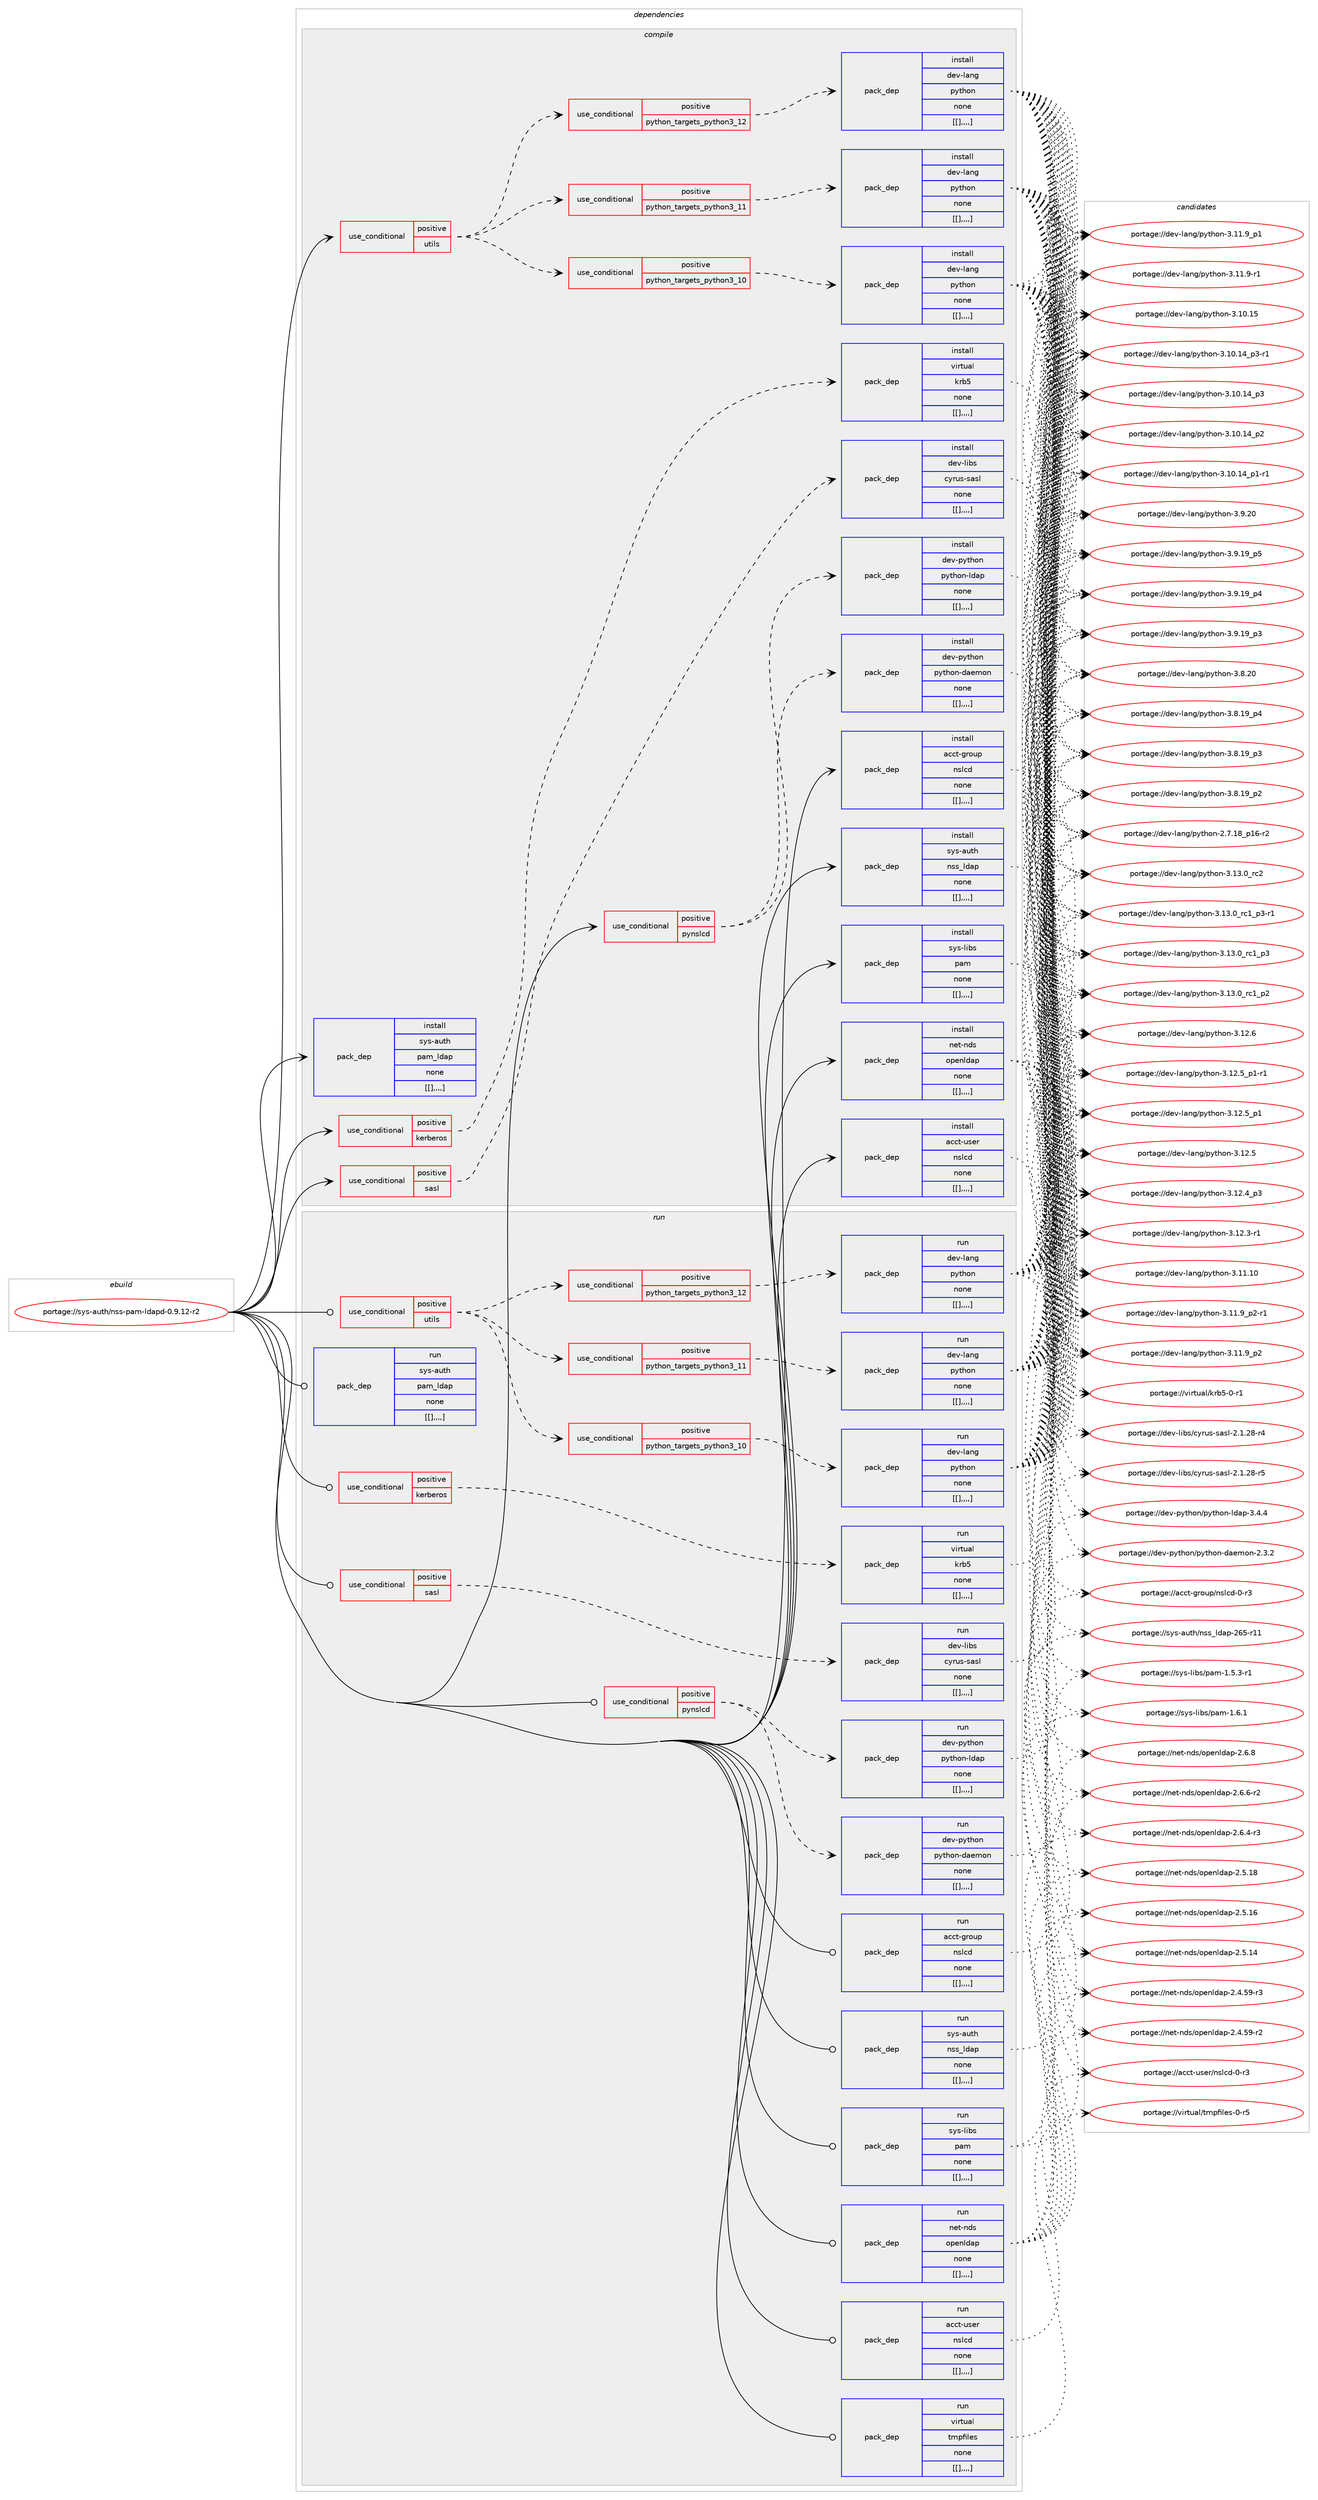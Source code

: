 digraph prolog {

# *************
# Graph options
# *************

newrank=true;
concentrate=true;
compound=true;
graph [rankdir=LR,fontname=Helvetica,fontsize=10,ranksep=1.5];#, ranksep=2.5, nodesep=0.2];
edge  [arrowhead=vee];
node  [fontname=Helvetica,fontsize=10];

# **********
# The ebuild
# **********

subgraph cluster_leftcol {
color=gray;
label=<<i>ebuild</i>>;
id [label="portage://sys-auth/nss-pam-ldapd-0.9.12-r2", color=red, width=4, href="../sys-auth/nss-pam-ldapd-0.9.12-r2.svg"];
}

# ****************
# The dependencies
# ****************

subgraph cluster_midcol {
color=gray;
label=<<i>dependencies</i>>;
subgraph cluster_compile {
fillcolor="#eeeeee";
style=filled;
label=<<i>compile</i>>;
subgraph cond117385 {
dependency443554 [label=<<TABLE BORDER="0" CELLBORDER="1" CELLSPACING="0" CELLPADDING="4"><TR><TD ROWSPAN="3" CELLPADDING="10">use_conditional</TD></TR><TR><TD>positive</TD></TR><TR><TD>kerberos</TD></TR></TABLE>>, shape=none, color=red];
subgraph pack323099 {
dependency443555 [label=<<TABLE BORDER="0" CELLBORDER="1" CELLSPACING="0" CELLPADDING="4" WIDTH="220"><TR><TD ROWSPAN="6" CELLPADDING="30">pack_dep</TD></TR><TR><TD WIDTH="110">install</TD></TR><TR><TD>virtual</TD></TR><TR><TD>krb5</TD></TR><TR><TD>none</TD></TR><TR><TD>[[],,,,]</TD></TR></TABLE>>, shape=none, color=blue];
}
dependency443554:e -> dependency443555:w [weight=20,style="dashed",arrowhead="vee"];
}
id:e -> dependency443554:w [weight=20,style="solid",arrowhead="vee"];
subgraph cond117386 {
dependency443556 [label=<<TABLE BORDER="0" CELLBORDER="1" CELLSPACING="0" CELLPADDING="4"><TR><TD ROWSPAN="3" CELLPADDING="10">use_conditional</TD></TR><TR><TD>positive</TD></TR><TR><TD>pynslcd</TD></TR></TABLE>>, shape=none, color=red];
subgraph pack323100 {
dependency443557 [label=<<TABLE BORDER="0" CELLBORDER="1" CELLSPACING="0" CELLPADDING="4" WIDTH="220"><TR><TD ROWSPAN="6" CELLPADDING="30">pack_dep</TD></TR><TR><TD WIDTH="110">install</TD></TR><TR><TD>dev-python</TD></TR><TR><TD>python-ldap</TD></TR><TR><TD>none</TD></TR><TR><TD>[[],,,,]</TD></TR></TABLE>>, shape=none, color=blue];
}
dependency443556:e -> dependency443557:w [weight=20,style="dashed",arrowhead="vee"];
subgraph pack323101 {
dependency443558 [label=<<TABLE BORDER="0" CELLBORDER="1" CELLSPACING="0" CELLPADDING="4" WIDTH="220"><TR><TD ROWSPAN="6" CELLPADDING="30">pack_dep</TD></TR><TR><TD WIDTH="110">install</TD></TR><TR><TD>dev-python</TD></TR><TR><TD>python-daemon</TD></TR><TR><TD>none</TD></TR><TR><TD>[[],,,,]</TD></TR></TABLE>>, shape=none, color=blue];
}
dependency443556:e -> dependency443558:w [weight=20,style="dashed",arrowhead="vee"];
}
id:e -> dependency443556:w [weight=20,style="solid",arrowhead="vee"];
subgraph cond117387 {
dependency443559 [label=<<TABLE BORDER="0" CELLBORDER="1" CELLSPACING="0" CELLPADDING="4"><TR><TD ROWSPAN="3" CELLPADDING="10">use_conditional</TD></TR><TR><TD>positive</TD></TR><TR><TD>sasl</TD></TR></TABLE>>, shape=none, color=red];
subgraph pack323102 {
dependency443560 [label=<<TABLE BORDER="0" CELLBORDER="1" CELLSPACING="0" CELLPADDING="4" WIDTH="220"><TR><TD ROWSPAN="6" CELLPADDING="30">pack_dep</TD></TR><TR><TD WIDTH="110">install</TD></TR><TR><TD>dev-libs</TD></TR><TR><TD>cyrus-sasl</TD></TR><TR><TD>none</TD></TR><TR><TD>[[],,,,]</TD></TR></TABLE>>, shape=none, color=blue];
}
dependency443559:e -> dependency443560:w [weight=20,style="dashed",arrowhead="vee"];
}
id:e -> dependency443559:w [weight=20,style="solid",arrowhead="vee"];
subgraph cond117388 {
dependency443561 [label=<<TABLE BORDER="0" CELLBORDER="1" CELLSPACING="0" CELLPADDING="4"><TR><TD ROWSPAN="3" CELLPADDING="10">use_conditional</TD></TR><TR><TD>positive</TD></TR><TR><TD>utils</TD></TR></TABLE>>, shape=none, color=red];
subgraph cond117389 {
dependency443562 [label=<<TABLE BORDER="0" CELLBORDER="1" CELLSPACING="0" CELLPADDING="4"><TR><TD ROWSPAN="3" CELLPADDING="10">use_conditional</TD></TR><TR><TD>positive</TD></TR><TR><TD>python_targets_python3_10</TD></TR></TABLE>>, shape=none, color=red];
subgraph pack323103 {
dependency443563 [label=<<TABLE BORDER="0" CELLBORDER="1" CELLSPACING="0" CELLPADDING="4" WIDTH="220"><TR><TD ROWSPAN="6" CELLPADDING="30">pack_dep</TD></TR><TR><TD WIDTH="110">install</TD></TR><TR><TD>dev-lang</TD></TR><TR><TD>python</TD></TR><TR><TD>none</TD></TR><TR><TD>[[],,,,]</TD></TR></TABLE>>, shape=none, color=blue];
}
dependency443562:e -> dependency443563:w [weight=20,style="dashed",arrowhead="vee"];
}
dependency443561:e -> dependency443562:w [weight=20,style="dashed",arrowhead="vee"];
subgraph cond117390 {
dependency443564 [label=<<TABLE BORDER="0" CELLBORDER="1" CELLSPACING="0" CELLPADDING="4"><TR><TD ROWSPAN="3" CELLPADDING="10">use_conditional</TD></TR><TR><TD>positive</TD></TR><TR><TD>python_targets_python3_11</TD></TR></TABLE>>, shape=none, color=red];
subgraph pack323104 {
dependency443565 [label=<<TABLE BORDER="0" CELLBORDER="1" CELLSPACING="0" CELLPADDING="4" WIDTH="220"><TR><TD ROWSPAN="6" CELLPADDING="30">pack_dep</TD></TR><TR><TD WIDTH="110">install</TD></TR><TR><TD>dev-lang</TD></TR><TR><TD>python</TD></TR><TR><TD>none</TD></TR><TR><TD>[[],,,,]</TD></TR></TABLE>>, shape=none, color=blue];
}
dependency443564:e -> dependency443565:w [weight=20,style="dashed",arrowhead="vee"];
}
dependency443561:e -> dependency443564:w [weight=20,style="dashed",arrowhead="vee"];
subgraph cond117391 {
dependency443566 [label=<<TABLE BORDER="0" CELLBORDER="1" CELLSPACING="0" CELLPADDING="4"><TR><TD ROWSPAN="3" CELLPADDING="10">use_conditional</TD></TR><TR><TD>positive</TD></TR><TR><TD>python_targets_python3_12</TD></TR></TABLE>>, shape=none, color=red];
subgraph pack323105 {
dependency443567 [label=<<TABLE BORDER="0" CELLBORDER="1" CELLSPACING="0" CELLPADDING="4" WIDTH="220"><TR><TD ROWSPAN="6" CELLPADDING="30">pack_dep</TD></TR><TR><TD WIDTH="110">install</TD></TR><TR><TD>dev-lang</TD></TR><TR><TD>python</TD></TR><TR><TD>none</TD></TR><TR><TD>[[],,,,]</TD></TR></TABLE>>, shape=none, color=blue];
}
dependency443566:e -> dependency443567:w [weight=20,style="dashed",arrowhead="vee"];
}
dependency443561:e -> dependency443566:w [weight=20,style="dashed",arrowhead="vee"];
}
id:e -> dependency443561:w [weight=20,style="solid",arrowhead="vee"];
subgraph pack323106 {
dependency443568 [label=<<TABLE BORDER="0" CELLBORDER="1" CELLSPACING="0" CELLPADDING="4" WIDTH="220"><TR><TD ROWSPAN="6" CELLPADDING="30">pack_dep</TD></TR><TR><TD WIDTH="110">install</TD></TR><TR><TD>acct-group</TD></TR><TR><TD>nslcd</TD></TR><TR><TD>none</TD></TR><TR><TD>[[],,,,]</TD></TR></TABLE>>, shape=none, color=blue];
}
id:e -> dependency443568:w [weight=20,style="solid",arrowhead="vee"];
subgraph pack323107 {
dependency443569 [label=<<TABLE BORDER="0" CELLBORDER="1" CELLSPACING="0" CELLPADDING="4" WIDTH="220"><TR><TD ROWSPAN="6" CELLPADDING="30">pack_dep</TD></TR><TR><TD WIDTH="110">install</TD></TR><TR><TD>acct-user</TD></TR><TR><TD>nslcd</TD></TR><TR><TD>none</TD></TR><TR><TD>[[],,,,]</TD></TR></TABLE>>, shape=none, color=blue];
}
id:e -> dependency443569:w [weight=20,style="solid",arrowhead="vee"];
subgraph pack323108 {
dependency443570 [label=<<TABLE BORDER="0" CELLBORDER="1" CELLSPACING="0" CELLPADDING="4" WIDTH="220"><TR><TD ROWSPAN="6" CELLPADDING="30">pack_dep</TD></TR><TR><TD WIDTH="110">install</TD></TR><TR><TD>net-nds</TD></TR><TR><TD>openldap</TD></TR><TR><TD>none</TD></TR><TR><TD>[[],,,,]</TD></TR></TABLE>>, shape=none, color=blue];
}
id:e -> dependency443570:w [weight=20,style="solid",arrowhead="vee"];
subgraph pack323109 {
dependency443571 [label=<<TABLE BORDER="0" CELLBORDER="1" CELLSPACING="0" CELLPADDING="4" WIDTH="220"><TR><TD ROWSPAN="6" CELLPADDING="30">pack_dep</TD></TR><TR><TD WIDTH="110">install</TD></TR><TR><TD>sys-libs</TD></TR><TR><TD>pam</TD></TR><TR><TD>none</TD></TR><TR><TD>[[],,,,]</TD></TR></TABLE>>, shape=none, color=blue];
}
id:e -> dependency443571:w [weight=20,style="solid",arrowhead="vee"];
subgraph pack323110 {
dependency443572 [label=<<TABLE BORDER="0" CELLBORDER="1" CELLSPACING="0" CELLPADDING="4" WIDTH="220"><TR><TD ROWSPAN="6" CELLPADDING="30">pack_dep</TD></TR><TR><TD WIDTH="110">install</TD></TR><TR><TD>sys-auth</TD></TR><TR><TD>nss_ldap</TD></TR><TR><TD>none</TD></TR><TR><TD>[[],,,,]</TD></TR></TABLE>>, shape=none, color=blue];
}
id:e -> dependency443572:w [weight=20,style="solid",arrowhead="vee"];
subgraph pack323111 {
dependency443573 [label=<<TABLE BORDER="0" CELLBORDER="1" CELLSPACING="0" CELLPADDING="4" WIDTH="220"><TR><TD ROWSPAN="6" CELLPADDING="30">pack_dep</TD></TR><TR><TD WIDTH="110">install</TD></TR><TR><TD>sys-auth</TD></TR><TR><TD>pam_ldap</TD></TR><TR><TD>none</TD></TR><TR><TD>[[],,,,]</TD></TR></TABLE>>, shape=none, color=blue];
}
id:e -> dependency443573:w [weight=20,style="solid",arrowhead="vee"];
}
subgraph cluster_compileandrun {
fillcolor="#eeeeee";
style=filled;
label=<<i>compile and run</i>>;
}
subgraph cluster_run {
fillcolor="#eeeeee";
style=filled;
label=<<i>run</i>>;
subgraph cond117392 {
dependency443574 [label=<<TABLE BORDER="0" CELLBORDER="1" CELLSPACING="0" CELLPADDING="4"><TR><TD ROWSPAN="3" CELLPADDING="10">use_conditional</TD></TR><TR><TD>positive</TD></TR><TR><TD>kerberos</TD></TR></TABLE>>, shape=none, color=red];
subgraph pack323112 {
dependency443575 [label=<<TABLE BORDER="0" CELLBORDER="1" CELLSPACING="0" CELLPADDING="4" WIDTH="220"><TR><TD ROWSPAN="6" CELLPADDING="30">pack_dep</TD></TR><TR><TD WIDTH="110">run</TD></TR><TR><TD>virtual</TD></TR><TR><TD>krb5</TD></TR><TR><TD>none</TD></TR><TR><TD>[[],,,,]</TD></TR></TABLE>>, shape=none, color=blue];
}
dependency443574:e -> dependency443575:w [weight=20,style="dashed",arrowhead="vee"];
}
id:e -> dependency443574:w [weight=20,style="solid",arrowhead="odot"];
subgraph cond117393 {
dependency443576 [label=<<TABLE BORDER="0" CELLBORDER="1" CELLSPACING="0" CELLPADDING="4"><TR><TD ROWSPAN="3" CELLPADDING="10">use_conditional</TD></TR><TR><TD>positive</TD></TR><TR><TD>pynslcd</TD></TR></TABLE>>, shape=none, color=red];
subgraph pack323113 {
dependency443577 [label=<<TABLE BORDER="0" CELLBORDER="1" CELLSPACING="0" CELLPADDING="4" WIDTH="220"><TR><TD ROWSPAN="6" CELLPADDING="30">pack_dep</TD></TR><TR><TD WIDTH="110">run</TD></TR><TR><TD>dev-python</TD></TR><TR><TD>python-ldap</TD></TR><TR><TD>none</TD></TR><TR><TD>[[],,,,]</TD></TR></TABLE>>, shape=none, color=blue];
}
dependency443576:e -> dependency443577:w [weight=20,style="dashed",arrowhead="vee"];
subgraph pack323114 {
dependency443578 [label=<<TABLE BORDER="0" CELLBORDER="1" CELLSPACING="0" CELLPADDING="4" WIDTH="220"><TR><TD ROWSPAN="6" CELLPADDING="30">pack_dep</TD></TR><TR><TD WIDTH="110">run</TD></TR><TR><TD>dev-python</TD></TR><TR><TD>python-daemon</TD></TR><TR><TD>none</TD></TR><TR><TD>[[],,,,]</TD></TR></TABLE>>, shape=none, color=blue];
}
dependency443576:e -> dependency443578:w [weight=20,style="dashed",arrowhead="vee"];
}
id:e -> dependency443576:w [weight=20,style="solid",arrowhead="odot"];
subgraph cond117394 {
dependency443579 [label=<<TABLE BORDER="0" CELLBORDER="1" CELLSPACING="0" CELLPADDING="4"><TR><TD ROWSPAN="3" CELLPADDING="10">use_conditional</TD></TR><TR><TD>positive</TD></TR><TR><TD>sasl</TD></TR></TABLE>>, shape=none, color=red];
subgraph pack323115 {
dependency443580 [label=<<TABLE BORDER="0" CELLBORDER="1" CELLSPACING="0" CELLPADDING="4" WIDTH="220"><TR><TD ROWSPAN="6" CELLPADDING="30">pack_dep</TD></TR><TR><TD WIDTH="110">run</TD></TR><TR><TD>dev-libs</TD></TR><TR><TD>cyrus-sasl</TD></TR><TR><TD>none</TD></TR><TR><TD>[[],,,,]</TD></TR></TABLE>>, shape=none, color=blue];
}
dependency443579:e -> dependency443580:w [weight=20,style="dashed",arrowhead="vee"];
}
id:e -> dependency443579:w [weight=20,style="solid",arrowhead="odot"];
subgraph cond117395 {
dependency443581 [label=<<TABLE BORDER="0" CELLBORDER="1" CELLSPACING="0" CELLPADDING="4"><TR><TD ROWSPAN="3" CELLPADDING="10">use_conditional</TD></TR><TR><TD>positive</TD></TR><TR><TD>utils</TD></TR></TABLE>>, shape=none, color=red];
subgraph cond117396 {
dependency443582 [label=<<TABLE BORDER="0" CELLBORDER="1" CELLSPACING="0" CELLPADDING="4"><TR><TD ROWSPAN="3" CELLPADDING="10">use_conditional</TD></TR><TR><TD>positive</TD></TR><TR><TD>python_targets_python3_10</TD></TR></TABLE>>, shape=none, color=red];
subgraph pack323116 {
dependency443583 [label=<<TABLE BORDER="0" CELLBORDER="1" CELLSPACING="0" CELLPADDING="4" WIDTH="220"><TR><TD ROWSPAN="6" CELLPADDING="30">pack_dep</TD></TR><TR><TD WIDTH="110">run</TD></TR><TR><TD>dev-lang</TD></TR><TR><TD>python</TD></TR><TR><TD>none</TD></TR><TR><TD>[[],,,,]</TD></TR></TABLE>>, shape=none, color=blue];
}
dependency443582:e -> dependency443583:w [weight=20,style="dashed",arrowhead="vee"];
}
dependency443581:e -> dependency443582:w [weight=20,style="dashed",arrowhead="vee"];
subgraph cond117397 {
dependency443584 [label=<<TABLE BORDER="0" CELLBORDER="1" CELLSPACING="0" CELLPADDING="4"><TR><TD ROWSPAN="3" CELLPADDING="10">use_conditional</TD></TR><TR><TD>positive</TD></TR><TR><TD>python_targets_python3_11</TD></TR></TABLE>>, shape=none, color=red];
subgraph pack323117 {
dependency443585 [label=<<TABLE BORDER="0" CELLBORDER="1" CELLSPACING="0" CELLPADDING="4" WIDTH="220"><TR><TD ROWSPAN="6" CELLPADDING="30">pack_dep</TD></TR><TR><TD WIDTH="110">run</TD></TR><TR><TD>dev-lang</TD></TR><TR><TD>python</TD></TR><TR><TD>none</TD></TR><TR><TD>[[],,,,]</TD></TR></TABLE>>, shape=none, color=blue];
}
dependency443584:e -> dependency443585:w [weight=20,style="dashed",arrowhead="vee"];
}
dependency443581:e -> dependency443584:w [weight=20,style="dashed",arrowhead="vee"];
subgraph cond117398 {
dependency443586 [label=<<TABLE BORDER="0" CELLBORDER="1" CELLSPACING="0" CELLPADDING="4"><TR><TD ROWSPAN="3" CELLPADDING="10">use_conditional</TD></TR><TR><TD>positive</TD></TR><TR><TD>python_targets_python3_12</TD></TR></TABLE>>, shape=none, color=red];
subgraph pack323118 {
dependency443587 [label=<<TABLE BORDER="0" CELLBORDER="1" CELLSPACING="0" CELLPADDING="4" WIDTH="220"><TR><TD ROWSPAN="6" CELLPADDING="30">pack_dep</TD></TR><TR><TD WIDTH="110">run</TD></TR><TR><TD>dev-lang</TD></TR><TR><TD>python</TD></TR><TR><TD>none</TD></TR><TR><TD>[[],,,,]</TD></TR></TABLE>>, shape=none, color=blue];
}
dependency443586:e -> dependency443587:w [weight=20,style="dashed",arrowhead="vee"];
}
dependency443581:e -> dependency443586:w [weight=20,style="dashed",arrowhead="vee"];
}
id:e -> dependency443581:w [weight=20,style="solid",arrowhead="odot"];
subgraph pack323119 {
dependency443588 [label=<<TABLE BORDER="0" CELLBORDER="1" CELLSPACING="0" CELLPADDING="4" WIDTH="220"><TR><TD ROWSPAN="6" CELLPADDING="30">pack_dep</TD></TR><TR><TD WIDTH="110">run</TD></TR><TR><TD>acct-group</TD></TR><TR><TD>nslcd</TD></TR><TR><TD>none</TD></TR><TR><TD>[[],,,,]</TD></TR></TABLE>>, shape=none, color=blue];
}
id:e -> dependency443588:w [weight=20,style="solid",arrowhead="odot"];
subgraph pack323120 {
dependency443589 [label=<<TABLE BORDER="0" CELLBORDER="1" CELLSPACING="0" CELLPADDING="4" WIDTH="220"><TR><TD ROWSPAN="6" CELLPADDING="30">pack_dep</TD></TR><TR><TD WIDTH="110">run</TD></TR><TR><TD>acct-user</TD></TR><TR><TD>nslcd</TD></TR><TR><TD>none</TD></TR><TR><TD>[[],,,,]</TD></TR></TABLE>>, shape=none, color=blue];
}
id:e -> dependency443589:w [weight=20,style="solid",arrowhead="odot"];
subgraph pack323121 {
dependency443590 [label=<<TABLE BORDER="0" CELLBORDER="1" CELLSPACING="0" CELLPADDING="4" WIDTH="220"><TR><TD ROWSPAN="6" CELLPADDING="30">pack_dep</TD></TR><TR><TD WIDTH="110">run</TD></TR><TR><TD>net-nds</TD></TR><TR><TD>openldap</TD></TR><TR><TD>none</TD></TR><TR><TD>[[],,,,]</TD></TR></TABLE>>, shape=none, color=blue];
}
id:e -> dependency443590:w [weight=20,style="solid",arrowhead="odot"];
subgraph pack323122 {
dependency443591 [label=<<TABLE BORDER="0" CELLBORDER="1" CELLSPACING="0" CELLPADDING="4" WIDTH="220"><TR><TD ROWSPAN="6" CELLPADDING="30">pack_dep</TD></TR><TR><TD WIDTH="110">run</TD></TR><TR><TD>sys-libs</TD></TR><TR><TD>pam</TD></TR><TR><TD>none</TD></TR><TR><TD>[[],,,,]</TD></TR></TABLE>>, shape=none, color=blue];
}
id:e -> dependency443591:w [weight=20,style="solid",arrowhead="odot"];
subgraph pack323123 {
dependency443592 [label=<<TABLE BORDER="0" CELLBORDER="1" CELLSPACING="0" CELLPADDING="4" WIDTH="220"><TR><TD ROWSPAN="6" CELLPADDING="30">pack_dep</TD></TR><TR><TD WIDTH="110">run</TD></TR><TR><TD>virtual</TD></TR><TR><TD>tmpfiles</TD></TR><TR><TD>none</TD></TR><TR><TD>[[],,,,]</TD></TR></TABLE>>, shape=none, color=blue];
}
id:e -> dependency443592:w [weight=20,style="solid",arrowhead="odot"];
subgraph pack323124 {
dependency443593 [label=<<TABLE BORDER="0" CELLBORDER="1" CELLSPACING="0" CELLPADDING="4" WIDTH="220"><TR><TD ROWSPAN="6" CELLPADDING="30">pack_dep</TD></TR><TR><TD WIDTH="110">run</TD></TR><TR><TD>sys-auth</TD></TR><TR><TD>nss_ldap</TD></TR><TR><TD>none</TD></TR><TR><TD>[[],,,,]</TD></TR></TABLE>>, shape=none, color=blue];
}
id:e -> dependency443593:w [weight=20,style="solid",arrowhead="odot"];
subgraph pack323125 {
dependency443594 [label=<<TABLE BORDER="0" CELLBORDER="1" CELLSPACING="0" CELLPADDING="4" WIDTH="220"><TR><TD ROWSPAN="6" CELLPADDING="30">pack_dep</TD></TR><TR><TD WIDTH="110">run</TD></TR><TR><TD>sys-auth</TD></TR><TR><TD>pam_ldap</TD></TR><TR><TD>none</TD></TR><TR><TD>[[],,,,]</TD></TR></TABLE>>, shape=none, color=blue];
}
id:e -> dependency443594:w [weight=20,style="solid",arrowhead="odot"];
}
}

# **************
# The candidates
# **************

subgraph cluster_choices {
rank=same;
color=gray;
label=<<i>candidates</i>>;

subgraph choice323099 {
color=black;
nodesep=1;
choice1181051141161179710847107114985345484511449 [label="portage://virtual/krb5-0-r1", color=red, width=4,href="../virtual/krb5-0-r1.svg"];
dependency443555:e -> choice1181051141161179710847107114985345484511449:w [style=dotted,weight="100"];
}
subgraph choice323100 {
color=black;
nodesep=1;
choice10010111845112121116104111110471121211161041111104510810097112455146524652 [label="portage://dev-python/python-ldap-3.4.4", color=red, width=4,href="../dev-python/python-ldap-3.4.4.svg"];
dependency443557:e -> choice10010111845112121116104111110471121211161041111104510810097112455146524652:w [style=dotted,weight="100"];
}
subgraph choice323101 {
color=black;
nodesep=1;
choice10010111845112121116104111110471121211161041111104510097101109111110455046514650 [label="portage://dev-python/python-daemon-2.3.2", color=red, width=4,href="../dev-python/python-daemon-2.3.2.svg"];
dependency443558:e -> choice10010111845112121116104111110471121211161041111104510097101109111110455046514650:w [style=dotted,weight="100"];
}
subgraph choice323102 {
color=black;
nodesep=1;
choice100101118451081059811547991211141171154511597115108455046494650564511453 [label="portage://dev-libs/cyrus-sasl-2.1.28-r5", color=red, width=4,href="../dev-libs/cyrus-sasl-2.1.28-r5.svg"];
choice100101118451081059811547991211141171154511597115108455046494650564511452 [label="portage://dev-libs/cyrus-sasl-2.1.28-r4", color=red, width=4,href="../dev-libs/cyrus-sasl-2.1.28-r4.svg"];
dependency443560:e -> choice100101118451081059811547991211141171154511597115108455046494650564511453:w [style=dotted,weight="100"];
dependency443560:e -> choice100101118451081059811547991211141171154511597115108455046494650564511452:w [style=dotted,weight="100"];
}
subgraph choice323103 {
color=black;
nodesep=1;
choice10010111845108971101034711212111610411111045514649514648951149950 [label="portage://dev-lang/python-3.13.0_rc2", color=red, width=4,href="../dev-lang/python-3.13.0_rc2.svg"];
choice1001011184510897110103471121211161041111104551464951464895114994995112514511449 [label="portage://dev-lang/python-3.13.0_rc1_p3-r1", color=red, width=4,href="../dev-lang/python-3.13.0_rc1_p3-r1.svg"];
choice100101118451089711010347112121116104111110455146495146489511499499511251 [label="portage://dev-lang/python-3.13.0_rc1_p3", color=red, width=4,href="../dev-lang/python-3.13.0_rc1_p3.svg"];
choice100101118451089711010347112121116104111110455146495146489511499499511250 [label="portage://dev-lang/python-3.13.0_rc1_p2", color=red, width=4,href="../dev-lang/python-3.13.0_rc1_p2.svg"];
choice10010111845108971101034711212111610411111045514649504654 [label="portage://dev-lang/python-3.12.6", color=red, width=4,href="../dev-lang/python-3.12.6.svg"];
choice1001011184510897110103471121211161041111104551464950465395112494511449 [label="portage://dev-lang/python-3.12.5_p1-r1", color=red, width=4,href="../dev-lang/python-3.12.5_p1-r1.svg"];
choice100101118451089711010347112121116104111110455146495046539511249 [label="portage://dev-lang/python-3.12.5_p1", color=red, width=4,href="../dev-lang/python-3.12.5_p1.svg"];
choice10010111845108971101034711212111610411111045514649504653 [label="portage://dev-lang/python-3.12.5", color=red, width=4,href="../dev-lang/python-3.12.5.svg"];
choice100101118451089711010347112121116104111110455146495046529511251 [label="portage://dev-lang/python-3.12.4_p3", color=red, width=4,href="../dev-lang/python-3.12.4_p3.svg"];
choice100101118451089711010347112121116104111110455146495046514511449 [label="portage://dev-lang/python-3.12.3-r1", color=red, width=4,href="../dev-lang/python-3.12.3-r1.svg"];
choice1001011184510897110103471121211161041111104551464949464948 [label="portage://dev-lang/python-3.11.10", color=red, width=4,href="../dev-lang/python-3.11.10.svg"];
choice1001011184510897110103471121211161041111104551464949465795112504511449 [label="portage://dev-lang/python-3.11.9_p2-r1", color=red, width=4,href="../dev-lang/python-3.11.9_p2-r1.svg"];
choice100101118451089711010347112121116104111110455146494946579511250 [label="portage://dev-lang/python-3.11.9_p2", color=red, width=4,href="../dev-lang/python-3.11.9_p2.svg"];
choice100101118451089711010347112121116104111110455146494946579511249 [label="portage://dev-lang/python-3.11.9_p1", color=red, width=4,href="../dev-lang/python-3.11.9_p1.svg"];
choice100101118451089711010347112121116104111110455146494946574511449 [label="portage://dev-lang/python-3.11.9-r1", color=red, width=4,href="../dev-lang/python-3.11.9-r1.svg"];
choice1001011184510897110103471121211161041111104551464948464953 [label="portage://dev-lang/python-3.10.15", color=red, width=4,href="../dev-lang/python-3.10.15.svg"];
choice100101118451089711010347112121116104111110455146494846495295112514511449 [label="portage://dev-lang/python-3.10.14_p3-r1", color=red, width=4,href="../dev-lang/python-3.10.14_p3-r1.svg"];
choice10010111845108971101034711212111610411111045514649484649529511251 [label="portage://dev-lang/python-3.10.14_p3", color=red, width=4,href="../dev-lang/python-3.10.14_p3.svg"];
choice10010111845108971101034711212111610411111045514649484649529511250 [label="portage://dev-lang/python-3.10.14_p2", color=red, width=4,href="../dev-lang/python-3.10.14_p2.svg"];
choice100101118451089711010347112121116104111110455146494846495295112494511449 [label="portage://dev-lang/python-3.10.14_p1-r1", color=red, width=4,href="../dev-lang/python-3.10.14_p1-r1.svg"];
choice10010111845108971101034711212111610411111045514657465048 [label="portage://dev-lang/python-3.9.20", color=red, width=4,href="../dev-lang/python-3.9.20.svg"];
choice100101118451089711010347112121116104111110455146574649579511253 [label="portage://dev-lang/python-3.9.19_p5", color=red, width=4,href="../dev-lang/python-3.9.19_p5.svg"];
choice100101118451089711010347112121116104111110455146574649579511252 [label="portage://dev-lang/python-3.9.19_p4", color=red, width=4,href="../dev-lang/python-3.9.19_p4.svg"];
choice100101118451089711010347112121116104111110455146574649579511251 [label="portage://dev-lang/python-3.9.19_p3", color=red, width=4,href="../dev-lang/python-3.9.19_p3.svg"];
choice10010111845108971101034711212111610411111045514656465048 [label="portage://dev-lang/python-3.8.20", color=red, width=4,href="../dev-lang/python-3.8.20.svg"];
choice100101118451089711010347112121116104111110455146564649579511252 [label="portage://dev-lang/python-3.8.19_p4", color=red, width=4,href="../dev-lang/python-3.8.19_p4.svg"];
choice100101118451089711010347112121116104111110455146564649579511251 [label="portage://dev-lang/python-3.8.19_p3", color=red, width=4,href="../dev-lang/python-3.8.19_p3.svg"];
choice100101118451089711010347112121116104111110455146564649579511250 [label="portage://dev-lang/python-3.8.19_p2", color=red, width=4,href="../dev-lang/python-3.8.19_p2.svg"];
choice100101118451089711010347112121116104111110455046554649569511249544511450 [label="portage://dev-lang/python-2.7.18_p16-r2", color=red, width=4,href="../dev-lang/python-2.7.18_p16-r2.svg"];
dependency443563:e -> choice10010111845108971101034711212111610411111045514649514648951149950:w [style=dotted,weight="100"];
dependency443563:e -> choice1001011184510897110103471121211161041111104551464951464895114994995112514511449:w [style=dotted,weight="100"];
dependency443563:e -> choice100101118451089711010347112121116104111110455146495146489511499499511251:w [style=dotted,weight="100"];
dependency443563:e -> choice100101118451089711010347112121116104111110455146495146489511499499511250:w [style=dotted,weight="100"];
dependency443563:e -> choice10010111845108971101034711212111610411111045514649504654:w [style=dotted,weight="100"];
dependency443563:e -> choice1001011184510897110103471121211161041111104551464950465395112494511449:w [style=dotted,weight="100"];
dependency443563:e -> choice100101118451089711010347112121116104111110455146495046539511249:w [style=dotted,weight="100"];
dependency443563:e -> choice10010111845108971101034711212111610411111045514649504653:w [style=dotted,weight="100"];
dependency443563:e -> choice100101118451089711010347112121116104111110455146495046529511251:w [style=dotted,weight="100"];
dependency443563:e -> choice100101118451089711010347112121116104111110455146495046514511449:w [style=dotted,weight="100"];
dependency443563:e -> choice1001011184510897110103471121211161041111104551464949464948:w [style=dotted,weight="100"];
dependency443563:e -> choice1001011184510897110103471121211161041111104551464949465795112504511449:w [style=dotted,weight="100"];
dependency443563:e -> choice100101118451089711010347112121116104111110455146494946579511250:w [style=dotted,weight="100"];
dependency443563:e -> choice100101118451089711010347112121116104111110455146494946579511249:w [style=dotted,weight="100"];
dependency443563:e -> choice100101118451089711010347112121116104111110455146494946574511449:w [style=dotted,weight="100"];
dependency443563:e -> choice1001011184510897110103471121211161041111104551464948464953:w [style=dotted,weight="100"];
dependency443563:e -> choice100101118451089711010347112121116104111110455146494846495295112514511449:w [style=dotted,weight="100"];
dependency443563:e -> choice10010111845108971101034711212111610411111045514649484649529511251:w [style=dotted,weight="100"];
dependency443563:e -> choice10010111845108971101034711212111610411111045514649484649529511250:w [style=dotted,weight="100"];
dependency443563:e -> choice100101118451089711010347112121116104111110455146494846495295112494511449:w [style=dotted,weight="100"];
dependency443563:e -> choice10010111845108971101034711212111610411111045514657465048:w [style=dotted,weight="100"];
dependency443563:e -> choice100101118451089711010347112121116104111110455146574649579511253:w [style=dotted,weight="100"];
dependency443563:e -> choice100101118451089711010347112121116104111110455146574649579511252:w [style=dotted,weight="100"];
dependency443563:e -> choice100101118451089711010347112121116104111110455146574649579511251:w [style=dotted,weight="100"];
dependency443563:e -> choice10010111845108971101034711212111610411111045514656465048:w [style=dotted,weight="100"];
dependency443563:e -> choice100101118451089711010347112121116104111110455146564649579511252:w [style=dotted,weight="100"];
dependency443563:e -> choice100101118451089711010347112121116104111110455146564649579511251:w [style=dotted,weight="100"];
dependency443563:e -> choice100101118451089711010347112121116104111110455146564649579511250:w [style=dotted,weight="100"];
dependency443563:e -> choice100101118451089711010347112121116104111110455046554649569511249544511450:w [style=dotted,weight="100"];
}
subgraph choice323104 {
color=black;
nodesep=1;
choice10010111845108971101034711212111610411111045514649514648951149950 [label="portage://dev-lang/python-3.13.0_rc2", color=red, width=4,href="../dev-lang/python-3.13.0_rc2.svg"];
choice1001011184510897110103471121211161041111104551464951464895114994995112514511449 [label="portage://dev-lang/python-3.13.0_rc1_p3-r1", color=red, width=4,href="../dev-lang/python-3.13.0_rc1_p3-r1.svg"];
choice100101118451089711010347112121116104111110455146495146489511499499511251 [label="portage://dev-lang/python-3.13.0_rc1_p3", color=red, width=4,href="../dev-lang/python-3.13.0_rc1_p3.svg"];
choice100101118451089711010347112121116104111110455146495146489511499499511250 [label="portage://dev-lang/python-3.13.0_rc1_p2", color=red, width=4,href="../dev-lang/python-3.13.0_rc1_p2.svg"];
choice10010111845108971101034711212111610411111045514649504654 [label="portage://dev-lang/python-3.12.6", color=red, width=4,href="../dev-lang/python-3.12.6.svg"];
choice1001011184510897110103471121211161041111104551464950465395112494511449 [label="portage://dev-lang/python-3.12.5_p1-r1", color=red, width=4,href="../dev-lang/python-3.12.5_p1-r1.svg"];
choice100101118451089711010347112121116104111110455146495046539511249 [label="portage://dev-lang/python-3.12.5_p1", color=red, width=4,href="../dev-lang/python-3.12.5_p1.svg"];
choice10010111845108971101034711212111610411111045514649504653 [label="portage://dev-lang/python-3.12.5", color=red, width=4,href="../dev-lang/python-3.12.5.svg"];
choice100101118451089711010347112121116104111110455146495046529511251 [label="portage://dev-lang/python-3.12.4_p3", color=red, width=4,href="../dev-lang/python-3.12.4_p3.svg"];
choice100101118451089711010347112121116104111110455146495046514511449 [label="portage://dev-lang/python-3.12.3-r1", color=red, width=4,href="../dev-lang/python-3.12.3-r1.svg"];
choice1001011184510897110103471121211161041111104551464949464948 [label="portage://dev-lang/python-3.11.10", color=red, width=4,href="../dev-lang/python-3.11.10.svg"];
choice1001011184510897110103471121211161041111104551464949465795112504511449 [label="portage://dev-lang/python-3.11.9_p2-r1", color=red, width=4,href="../dev-lang/python-3.11.9_p2-r1.svg"];
choice100101118451089711010347112121116104111110455146494946579511250 [label="portage://dev-lang/python-3.11.9_p2", color=red, width=4,href="../dev-lang/python-3.11.9_p2.svg"];
choice100101118451089711010347112121116104111110455146494946579511249 [label="portage://dev-lang/python-3.11.9_p1", color=red, width=4,href="../dev-lang/python-3.11.9_p1.svg"];
choice100101118451089711010347112121116104111110455146494946574511449 [label="portage://dev-lang/python-3.11.9-r1", color=red, width=4,href="../dev-lang/python-3.11.9-r1.svg"];
choice1001011184510897110103471121211161041111104551464948464953 [label="portage://dev-lang/python-3.10.15", color=red, width=4,href="../dev-lang/python-3.10.15.svg"];
choice100101118451089711010347112121116104111110455146494846495295112514511449 [label="portage://dev-lang/python-3.10.14_p3-r1", color=red, width=4,href="../dev-lang/python-3.10.14_p3-r1.svg"];
choice10010111845108971101034711212111610411111045514649484649529511251 [label="portage://dev-lang/python-3.10.14_p3", color=red, width=4,href="../dev-lang/python-3.10.14_p3.svg"];
choice10010111845108971101034711212111610411111045514649484649529511250 [label="portage://dev-lang/python-3.10.14_p2", color=red, width=4,href="../dev-lang/python-3.10.14_p2.svg"];
choice100101118451089711010347112121116104111110455146494846495295112494511449 [label="portage://dev-lang/python-3.10.14_p1-r1", color=red, width=4,href="../dev-lang/python-3.10.14_p1-r1.svg"];
choice10010111845108971101034711212111610411111045514657465048 [label="portage://dev-lang/python-3.9.20", color=red, width=4,href="../dev-lang/python-3.9.20.svg"];
choice100101118451089711010347112121116104111110455146574649579511253 [label="portage://dev-lang/python-3.9.19_p5", color=red, width=4,href="../dev-lang/python-3.9.19_p5.svg"];
choice100101118451089711010347112121116104111110455146574649579511252 [label="portage://dev-lang/python-3.9.19_p4", color=red, width=4,href="../dev-lang/python-3.9.19_p4.svg"];
choice100101118451089711010347112121116104111110455146574649579511251 [label="portage://dev-lang/python-3.9.19_p3", color=red, width=4,href="../dev-lang/python-3.9.19_p3.svg"];
choice10010111845108971101034711212111610411111045514656465048 [label="portage://dev-lang/python-3.8.20", color=red, width=4,href="../dev-lang/python-3.8.20.svg"];
choice100101118451089711010347112121116104111110455146564649579511252 [label="portage://dev-lang/python-3.8.19_p4", color=red, width=4,href="../dev-lang/python-3.8.19_p4.svg"];
choice100101118451089711010347112121116104111110455146564649579511251 [label="portage://dev-lang/python-3.8.19_p3", color=red, width=4,href="../dev-lang/python-3.8.19_p3.svg"];
choice100101118451089711010347112121116104111110455146564649579511250 [label="portage://dev-lang/python-3.8.19_p2", color=red, width=4,href="../dev-lang/python-3.8.19_p2.svg"];
choice100101118451089711010347112121116104111110455046554649569511249544511450 [label="portage://dev-lang/python-2.7.18_p16-r2", color=red, width=4,href="../dev-lang/python-2.7.18_p16-r2.svg"];
dependency443565:e -> choice10010111845108971101034711212111610411111045514649514648951149950:w [style=dotted,weight="100"];
dependency443565:e -> choice1001011184510897110103471121211161041111104551464951464895114994995112514511449:w [style=dotted,weight="100"];
dependency443565:e -> choice100101118451089711010347112121116104111110455146495146489511499499511251:w [style=dotted,weight="100"];
dependency443565:e -> choice100101118451089711010347112121116104111110455146495146489511499499511250:w [style=dotted,weight="100"];
dependency443565:e -> choice10010111845108971101034711212111610411111045514649504654:w [style=dotted,weight="100"];
dependency443565:e -> choice1001011184510897110103471121211161041111104551464950465395112494511449:w [style=dotted,weight="100"];
dependency443565:e -> choice100101118451089711010347112121116104111110455146495046539511249:w [style=dotted,weight="100"];
dependency443565:e -> choice10010111845108971101034711212111610411111045514649504653:w [style=dotted,weight="100"];
dependency443565:e -> choice100101118451089711010347112121116104111110455146495046529511251:w [style=dotted,weight="100"];
dependency443565:e -> choice100101118451089711010347112121116104111110455146495046514511449:w [style=dotted,weight="100"];
dependency443565:e -> choice1001011184510897110103471121211161041111104551464949464948:w [style=dotted,weight="100"];
dependency443565:e -> choice1001011184510897110103471121211161041111104551464949465795112504511449:w [style=dotted,weight="100"];
dependency443565:e -> choice100101118451089711010347112121116104111110455146494946579511250:w [style=dotted,weight="100"];
dependency443565:e -> choice100101118451089711010347112121116104111110455146494946579511249:w [style=dotted,weight="100"];
dependency443565:e -> choice100101118451089711010347112121116104111110455146494946574511449:w [style=dotted,weight="100"];
dependency443565:e -> choice1001011184510897110103471121211161041111104551464948464953:w [style=dotted,weight="100"];
dependency443565:e -> choice100101118451089711010347112121116104111110455146494846495295112514511449:w [style=dotted,weight="100"];
dependency443565:e -> choice10010111845108971101034711212111610411111045514649484649529511251:w [style=dotted,weight="100"];
dependency443565:e -> choice10010111845108971101034711212111610411111045514649484649529511250:w [style=dotted,weight="100"];
dependency443565:e -> choice100101118451089711010347112121116104111110455146494846495295112494511449:w [style=dotted,weight="100"];
dependency443565:e -> choice10010111845108971101034711212111610411111045514657465048:w [style=dotted,weight="100"];
dependency443565:e -> choice100101118451089711010347112121116104111110455146574649579511253:w [style=dotted,weight="100"];
dependency443565:e -> choice100101118451089711010347112121116104111110455146574649579511252:w [style=dotted,weight="100"];
dependency443565:e -> choice100101118451089711010347112121116104111110455146574649579511251:w [style=dotted,weight="100"];
dependency443565:e -> choice10010111845108971101034711212111610411111045514656465048:w [style=dotted,weight="100"];
dependency443565:e -> choice100101118451089711010347112121116104111110455146564649579511252:w [style=dotted,weight="100"];
dependency443565:e -> choice100101118451089711010347112121116104111110455146564649579511251:w [style=dotted,weight="100"];
dependency443565:e -> choice100101118451089711010347112121116104111110455146564649579511250:w [style=dotted,weight="100"];
dependency443565:e -> choice100101118451089711010347112121116104111110455046554649569511249544511450:w [style=dotted,weight="100"];
}
subgraph choice323105 {
color=black;
nodesep=1;
choice10010111845108971101034711212111610411111045514649514648951149950 [label="portage://dev-lang/python-3.13.0_rc2", color=red, width=4,href="../dev-lang/python-3.13.0_rc2.svg"];
choice1001011184510897110103471121211161041111104551464951464895114994995112514511449 [label="portage://dev-lang/python-3.13.0_rc1_p3-r1", color=red, width=4,href="../dev-lang/python-3.13.0_rc1_p3-r1.svg"];
choice100101118451089711010347112121116104111110455146495146489511499499511251 [label="portage://dev-lang/python-3.13.0_rc1_p3", color=red, width=4,href="../dev-lang/python-3.13.0_rc1_p3.svg"];
choice100101118451089711010347112121116104111110455146495146489511499499511250 [label="portage://dev-lang/python-3.13.0_rc1_p2", color=red, width=4,href="../dev-lang/python-3.13.0_rc1_p2.svg"];
choice10010111845108971101034711212111610411111045514649504654 [label="portage://dev-lang/python-3.12.6", color=red, width=4,href="../dev-lang/python-3.12.6.svg"];
choice1001011184510897110103471121211161041111104551464950465395112494511449 [label="portage://dev-lang/python-3.12.5_p1-r1", color=red, width=4,href="../dev-lang/python-3.12.5_p1-r1.svg"];
choice100101118451089711010347112121116104111110455146495046539511249 [label="portage://dev-lang/python-3.12.5_p1", color=red, width=4,href="../dev-lang/python-3.12.5_p1.svg"];
choice10010111845108971101034711212111610411111045514649504653 [label="portage://dev-lang/python-3.12.5", color=red, width=4,href="../dev-lang/python-3.12.5.svg"];
choice100101118451089711010347112121116104111110455146495046529511251 [label="portage://dev-lang/python-3.12.4_p3", color=red, width=4,href="../dev-lang/python-3.12.4_p3.svg"];
choice100101118451089711010347112121116104111110455146495046514511449 [label="portage://dev-lang/python-3.12.3-r1", color=red, width=4,href="../dev-lang/python-3.12.3-r1.svg"];
choice1001011184510897110103471121211161041111104551464949464948 [label="portage://dev-lang/python-3.11.10", color=red, width=4,href="../dev-lang/python-3.11.10.svg"];
choice1001011184510897110103471121211161041111104551464949465795112504511449 [label="portage://dev-lang/python-3.11.9_p2-r1", color=red, width=4,href="../dev-lang/python-3.11.9_p2-r1.svg"];
choice100101118451089711010347112121116104111110455146494946579511250 [label="portage://dev-lang/python-3.11.9_p2", color=red, width=4,href="../dev-lang/python-3.11.9_p2.svg"];
choice100101118451089711010347112121116104111110455146494946579511249 [label="portage://dev-lang/python-3.11.9_p1", color=red, width=4,href="../dev-lang/python-3.11.9_p1.svg"];
choice100101118451089711010347112121116104111110455146494946574511449 [label="portage://dev-lang/python-3.11.9-r1", color=red, width=4,href="../dev-lang/python-3.11.9-r1.svg"];
choice1001011184510897110103471121211161041111104551464948464953 [label="portage://dev-lang/python-3.10.15", color=red, width=4,href="../dev-lang/python-3.10.15.svg"];
choice100101118451089711010347112121116104111110455146494846495295112514511449 [label="portage://dev-lang/python-3.10.14_p3-r1", color=red, width=4,href="../dev-lang/python-3.10.14_p3-r1.svg"];
choice10010111845108971101034711212111610411111045514649484649529511251 [label="portage://dev-lang/python-3.10.14_p3", color=red, width=4,href="../dev-lang/python-3.10.14_p3.svg"];
choice10010111845108971101034711212111610411111045514649484649529511250 [label="portage://dev-lang/python-3.10.14_p2", color=red, width=4,href="../dev-lang/python-3.10.14_p2.svg"];
choice100101118451089711010347112121116104111110455146494846495295112494511449 [label="portage://dev-lang/python-3.10.14_p1-r1", color=red, width=4,href="../dev-lang/python-3.10.14_p1-r1.svg"];
choice10010111845108971101034711212111610411111045514657465048 [label="portage://dev-lang/python-3.9.20", color=red, width=4,href="../dev-lang/python-3.9.20.svg"];
choice100101118451089711010347112121116104111110455146574649579511253 [label="portage://dev-lang/python-3.9.19_p5", color=red, width=4,href="../dev-lang/python-3.9.19_p5.svg"];
choice100101118451089711010347112121116104111110455146574649579511252 [label="portage://dev-lang/python-3.9.19_p4", color=red, width=4,href="../dev-lang/python-3.9.19_p4.svg"];
choice100101118451089711010347112121116104111110455146574649579511251 [label="portage://dev-lang/python-3.9.19_p3", color=red, width=4,href="../dev-lang/python-3.9.19_p3.svg"];
choice10010111845108971101034711212111610411111045514656465048 [label="portage://dev-lang/python-3.8.20", color=red, width=4,href="../dev-lang/python-3.8.20.svg"];
choice100101118451089711010347112121116104111110455146564649579511252 [label="portage://dev-lang/python-3.8.19_p4", color=red, width=4,href="../dev-lang/python-3.8.19_p4.svg"];
choice100101118451089711010347112121116104111110455146564649579511251 [label="portage://dev-lang/python-3.8.19_p3", color=red, width=4,href="../dev-lang/python-3.8.19_p3.svg"];
choice100101118451089711010347112121116104111110455146564649579511250 [label="portage://dev-lang/python-3.8.19_p2", color=red, width=4,href="../dev-lang/python-3.8.19_p2.svg"];
choice100101118451089711010347112121116104111110455046554649569511249544511450 [label="portage://dev-lang/python-2.7.18_p16-r2", color=red, width=4,href="../dev-lang/python-2.7.18_p16-r2.svg"];
dependency443567:e -> choice10010111845108971101034711212111610411111045514649514648951149950:w [style=dotted,weight="100"];
dependency443567:e -> choice1001011184510897110103471121211161041111104551464951464895114994995112514511449:w [style=dotted,weight="100"];
dependency443567:e -> choice100101118451089711010347112121116104111110455146495146489511499499511251:w [style=dotted,weight="100"];
dependency443567:e -> choice100101118451089711010347112121116104111110455146495146489511499499511250:w [style=dotted,weight="100"];
dependency443567:e -> choice10010111845108971101034711212111610411111045514649504654:w [style=dotted,weight="100"];
dependency443567:e -> choice1001011184510897110103471121211161041111104551464950465395112494511449:w [style=dotted,weight="100"];
dependency443567:e -> choice100101118451089711010347112121116104111110455146495046539511249:w [style=dotted,weight="100"];
dependency443567:e -> choice10010111845108971101034711212111610411111045514649504653:w [style=dotted,weight="100"];
dependency443567:e -> choice100101118451089711010347112121116104111110455146495046529511251:w [style=dotted,weight="100"];
dependency443567:e -> choice100101118451089711010347112121116104111110455146495046514511449:w [style=dotted,weight="100"];
dependency443567:e -> choice1001011184510897110103471121211161041111104551464949464948:w [style=dotted,weight="100"];
dependency443567:e -> choice1001011184510897110103471121211161041111104551464949465795112504511449:w [style=dotted,weight="100"];
dependency443567:e -> choice100101118451089711010347112121116104111110455146494946579511250:w [style=dotted,weight="100"];
dependency443567:e -> choice100101118451089711010347112121116104111110455146494946579511249:w [style=dotted,weight="100"];
dependency443567:e -> choice100101118451089711010347112121116104111110455146494946574511449:w [style=dotted,weight="100"];
dependency443567:e -> choice1001011184510897110103471121211161041111104551464948464953:w [style=dotted,weight="100"];
dependency443567:e -> choice100101118451089711010347112121116104111110455146494846495295112514511449:w [style=dotted,weight="100"];
dependency443567:e -> choice10010111845108971101034711212111610411111045514649484649529511251:w [style=dotted,weight="100"];
dependency443567:e -> choice10010111845108971101034711212111610411111045514649484649529511250:w [style=dotted,weight="100"];
dependency443567:e -> choice100101118451089711010347112121116104111110455146494846495295112494511449:w [style=dotted,weight="100"];
dependency443567:e -> choice10010111845108971101034711212111610411111045514657465048:w [style=dotted,weight="100"];
dependency443567:e -> choice100101118451089711010347112121116104111110455146574649579511253:w [style=dotted,weight="100"];
dependency443567:e -> choice100101118451089711010347112121116104111110455146574649579511252:w [style=dotted,weight="100"];
dependency443567:e -> choice100101118451089711010347112121116104111110455146574649579511251:w [style=dotted,weight="100"];
dependency443567:e -> choice10010111845108971101034711212111610411111045514656465048:w [style=dotted,weight="100"];
dependency443567:e -> choice100101118451089711010347112121116104111110455146564649579511252:w [style=dotted,weight="100"];
dependency443567:e -> choice100101118451089711010347112121116104111110455146564649579511251:w [style=dotted,weight="100"];
dependency443567:e -> choice100101118451089711010347112121116104111110455146564649579511250:w [style=dotted,weight="100"];
dependency443567:e -> choice100101118451089711010347112121116104111110455046554649569511249544511450:w [style=dotted,weight="100"];
}
subgraph choice323106 {
color=black;
nodesep=1;
choice97999911645103114111117112471101151089910045484511451 [label="portage://acct-group/nslcd-0-r3", color=red, width=4,href="../acct-group/nslcd-0-r3.svg"];
dependency443568:e -> choice97999911645103114111117112471101151089910045484511451:w [style=dotted,weight="100"];
}
subgraph choice323107 {
color=black;
nodesep=1;
choice97999911645117115101114471101151089910045484511451 [label="portage://acct-user/nslcd-0-r3", color=red, width=4,href="../acct-user/nslcd-0-r3.svg"];
dependency443569:e -> choice97999911645117115101114471101151089910045484511451:w [style=dotted,weight="100"];
}
subgraph choice323108 {
color=black;
nodesep=1;
choice110101116451101001154711111210111010810097112455046544656 [label="portage://net-nds/openldap-2.6.8", color=red, width=4,href="../net-nds/openldap-2.6.8.svg"];
choice1101011164511010011547111112101110108100971124550465446544511450 [label="portage://net-nds/openldap-2.6.6-r2", color=red, width=4,href="../net-nds/openldap-2.6.6-r2.svg"];
choice1101011164511010011547111112101110108100971124550465446524511451 [label="portage://net-nds/openldap-2.6.4-r3", color=red, width=4,href="../net-nds/openldap-2.6.4-r3.svg"];
choice11010111645110100115471111121011101081009711245504653464956 [label="portage://net-nds/openldap-2.5.18", color=red, width=4,href="../net-nds/openldap-2.5.18.svg"];
choice11010111645110100115471111121011101081009711245504653464954 [label="portage://net-nds/openldap-2.5.16", color=red, width=4,href="../net-nds/openldap-2.5.16.svg"];
choice11010111645110100115471111121011101081009711245504653464952 [label="portage://net-nds/openldap-2.5.14", color=red, width=4,href="../net-nds/openldap-2.5.14.svg"];
choice110101116451101001154711111210111010810097112455046524653574511451 [label="portage://net-nds/openldap-2.4.59-r3", color=red, width=4,href="../net-nds/openldap-2.4.59-r3.svg"];
choice110101116451101001154711111210111010810097112455046524653574511450 [label="portage://net-nds/openldap-2.4.59-r2", color=red, width=4,href="../net-nds/openldap-2.4.59-r2.svg"];
dependency443570:e -> choice110101116451101001154711111210111010810097112455046544656:w [style=dotted,weight="100"];
dependency443570:e -> choice1101011164511010011547111112101110108100971124550465446544511450:w [style=dotted,weight="100"];
dependency443570:e -> choice1101011164511010011547111112101110108100971124550465446524511451:w [style=dotted,weight="100"];
dependency443570:e -> choice11010111645110100115471111121011101081009711245504653464956:w [style=dotted,weight="100"];
dependency443570:e -> choice11010111645110100115471111121011101081009711245504653464954:w [style=dotted,weight="100"];
dependency443570:e -> choice11010111645110100115471111121011101081009711245504653464952:w [style=dotted,weight="100"];
dependency443570:e -> choice110101116451101001154711111210111010810097112455046524653574511451:w [style=dotted,weight="100"];
dependency443570:e -> choice110101116451101001154711111210111010810097112455046524653574511450:w [style=dotted,weight="100"];
}
subgraph choice323109 {
color=black;
nodesep=1;
choice11512111545108105981154711297109454946544649 [label="portage://sys-libs/pam-1.6.1", color=red, width=4,href="../sys-libs/pam-1.6.1.svg"];
choice115121115451081059811547112971094549465346514511449 [label="portage://sys-libs/pam-1.5.3-r1", color=red, width=4,href="../sys-libs/pam-1.5.3-r1.svg"];
dependency443571:e -> choice11512111545108105981154711297109454946544649:w [style=dotted,weight="100"];
dependency443571:e -> choice115121115451081059811547112971094549465346514511449:w [style=dotted,weight="100"];
}
subgraph choice323110 {
color=black;
nodesep=1;
choice115121115459711711610447110115115951081009711245505453451144949 [label="portage://sys-auth/nss_ldap-265-r11", color=red, width=4,href="../sys-auth/nss_ldap-265-r11.svg"];
dependency443572:e -> choice115121115459711711610447110115115951081009711245505453451144949:w [style=dotted,weight="100"];
}
subgraph choice323111 {
color=black;
nodesep=1;
}
subgraph choice323112 {
color=black;
nodesep=1;
choice1181051141161179710847107114985345484511449 [label="portage://virtual/krb5-0-r1", color=red, width=4,href="../virtual/krb5-0-r1.svg"];
dependency443575:e -> choice1181051141161179710847107114985345484511449:w [style=dotted,weight="100"];
}
subgraph choice323113 {
color=black;
nodesep=1;
choice10010111845112121116104111110471121211161041111104510810097112455146524652 [label="portage://dev-python/python-ldap-3.4.4", color=red, width=4,href="../dev-python/python-ldap-3.4.4.svg"];
dependency443577:e -> choice10010111845112121116104111110471121211161041111104510810097112455146524652:w [style=dotted,weight="100"];
}
subgraph choice323114 {
color=black;
nodesep=1;
choice10010111845112121116104111110471121211161041111104510097101109111110455046514650 [label="portage://dev-python/python-daemon-2.3.2", color=red, width=4,href="../dev-python/python-daemon-2.3.2.svg"];
dependency443578:e -> choice10010111845112121116104111110471121211161041111104510097101109111110455046514650:w [style=dotted,weight="100"];
}
subgraph choice323115 {
color=black;
nodesep=1;
choice100101118451081059811547991211141171154511597115108455046494650564511453 [label="portage://dev-libs/cyrus-sasl-2.1.28-r5", color=red, width=4,href="../dev-libs/cyrus-sasl-2.1.28-r5.svg"];
choice100101118451081059811547991211141171154511597115108455046494650564511452 [label="portage://dev-libs/cyrus-sasl-2.1.28-r4", color=red, width=4,href="../dev-libs/cyrus-sasl-2.1.28-r4.svg"];
dependency443580:e -> choice100101118451081059811547991211141171154511597115108455046494650564511453:w [style=dotted,weight="100"];
dependency443580:e -> choice100101118451081059811547991211141171154511597115108455046494650564511452:w [style=dotted,weight="100"];
}
subgraph choice323116 {
color=black;
nodesep=1;
choice10010111845108971101034711212111610411111045514649514648951149950 [label="portage://dev-lang/python-3.13.0_rc2", color=red, width=4,href="../dev-lang/python-3.13.0_rc2.svg"];
choice1001011184510897110103471121211161041111104551464951464895114994995112514511449 [label="portage://dev-lang/python-3.13.0_rc1_p3-r1", color=red, width=4,href="../dev-lang/python-3.13.0_rc1_p3-r1.svg"];
choice100101118451089711010347112121116104111110455146495146489511499499511251 [label="portage://dev-lang/python-3.13.0_rc1_p3", color=red, width=4,href="../dev-lang/python-3.13.0_rc1_p3.svg"];
choice100101118451089711010347112121116104111110455146495146489511499499511250 [label="portage://dev-lang/python-3.13.0_rc1_p2", color=red, width=4,href="../dev-lang/python-3.13.0_rc1_p2.svg"];
choice10010111845108971101034711212111610411111045514649504654 [label="portage://dev-lang/python-3.12.6", color=red, width=4,href="../dev-lang/python-3.12.6.svg"];
choice1001011184510897110103471121211161041111104551464950465395112494511449 [label="portage://dev-lang/python-3.12.5_p1-r1", color=red, width=4,href="../dev-lang/python-3.12.5_p1-r1.svg"];
choice100101118451089711010347112121116104111110455146495046539511249 [label="portage://dev-lang/python-3.12.5_p1", color=red, width=4,href="../dev-lang/python-3.12.5_p1.svg"];
choice10010111845108971101034711212111610411111045514649504653 [label="portage://dev-lang/python-3.12.5", color=red, width=4,href="../dev-lang/python-3.12.5.svg"];
choice100101118451089711010347112121116104111110455146495046529511251 [label="portage://dev-lang/python-3.12.4_p3", color=red, width=4,href="../dev-lang/python-3.12.4_p3.svg"];
choice100101118451089711010347112121116104111110455146495046514511449 [label="portage://dev-lang/python-3.12.3-r1", color=red, width=4,href="../dev-lang/python-3.12.3-r1.svg"];
choice1001011184510897110103471121211161041111104551464949464948 [label="portage://dev-lang/python-3.11.10", color=red, width=4,href="../dev-lang/python-3.11.10.svg"];
choice1001011184510897110103471121211161041111104551464949465795112504511449 [label="portage://dev-lang/python-3.11.9_p2-r1", color=red, width=4,href="../dev-lang/python-3.11.9_p2-r1.svg"];
choice100101118451089711010347112121116104111110455146494946579511250 [label="portage://dev-lang/python-3.11.9_p2", color=red, width=4,href="../dev-lang/python-3.11.9_p2.svg"];
choice100101118451089711010347112121116104111110455146494946579511249 [label="portage://dev-lang/python-3.11.9_p1", color=red, width=4,href="../dev-lang/python-3.11.9_p1.svg"];
choice100101118451089711010347112121116104111110455146494946574511449 [label="portage://dev-lang/python-3.11.9-r1", color=red, width=4,href="../dev-lang/python-3.11.9-r1.svg"];
choice1001011184510897110103471121211161041111104551464948464953 [label="portage://dev-lang/python-3.10.15", color=red, width=4,href="../dev-lang/python-3.10.15.svg"];
choice100101118451089711010347112121116104111110455146494846495295112514511449 [label="portage://dev-lang/python-3.10.14_p3-r1", color=red, width=4,href="../dev-lang/python-3.10.14_p3-r1.svg"];
choice10010111845108971101034711212111610411111045514649484649529511251 [label="portage://dev-lang/python-3.10.14_p3", color=red, width=4,href="../dev-lang/python-3.10.14_p3.svg"];
choice10010111845108971101034711212111610411111045514649484649529511250 [label="portage://dev-lang/python-3.10.14_p2", color=red, width=4,href="../dev-lang/python-3.10.14_p2.svg"];
choice100101118451089711010347112121116104111110455146494846495295112494511449 [label="portage://dev-lang/python-3.10.14_p1-r1", color=red, width=4,href="../dev-lang/python-3.10.14_p1-r1.svg"];
choice10010111845108971101034711212111610411111045514657465048 [label="portage://dev-lang/python-3.9.20", color=red, width=4,href="../dev-lang/python-3.9.20.svg"];
choice100101118451089711010347112121116104111110455146574649579511253 [label="portage://dev-lang/python-3.9.19_p5", color=red, width=4,href="../dev-lang/python-3.9.19_p5.svg"];
choice100101118451089711010347112121116104111110455146574649579511252 [label="portage://dev-lang/python-3.9.19_p4", color=red, width=4,href="../dev-lang/python-3.9.19_p4.svg"];
choice100101118451089711010347112121116104111110455146574649579511251 [label="portage://dev-lang/python-3.9.19_p3", color=red, width=4,href="../dev-lang/python-3.9.19_p3.svg"];
choice10010111845108971101034711212111610411111045514656465048 [label="portage://dev-lang/python-3.8.20", color=red, width=4,href="../dev-lang/python-3.8.20.svg"];
choice100101118451089711010347112121116104111110455146564649579511252 [label="portage://dev-lang/python-3.8.19_p4", color=red, width=4,href="../dev-lang/python-3.8.19_p4.svg"];
choice100101118451089711010347112121116104111110455146564649579511251 [label="portage://dev-lang/python-3.8.19_p3", color=red, width=4,href="../dev-lang/python-3.8.19_p3.svg"];
choice100101118451089711010347112121116104111110455146564649579511250 [label="portage://dev-lang/python-3.8.19_p2", color=red, width=4,href="../dev-lang/python-3.8.19_p2.svg"];
choice100101118451089711010347112121116104111110455046554649569511249544511450 [label="portage://dev-lang/python-2.7.18_p16-r2", color=red, width=4,href="../dev-lang/python-2.7.18_p16-r2.svg"];
dependency443583:e -> choice10010111845108971101034711212111610411111045514649514648951149950:w [style=dotted,weight="100"];
dependency443583:e -> choice1001011184510897110103471121211161041111104551464951464895114994995112514511449:w [style=dotted,weight="100"];
dependency443583:e -> choice100101118451089711010347112121116104111110455146495146489511499499511251:w [style=dotted,weight="100"];
dependency443583:e -> choice100101118451089711010347112121116104111110455146495146489511499499511250:w [style=dotted,weight="100"];
dependency443583:e -> choice10010111845108971101034711212111610411111045514649504654:w [style=dotted,weight="100"];
dependency443583:e -> choice1001011184510897110103471121211161041111104551464950465395112494511449:w [style=dotted,weight="100"];
dependency443583:e -> choice100101118451089711010347112121116104111110455146495046539511249:w [style=dotted,weight="100"];
dependency443583:e -> choice10010111845108971101034711212111610411111045514649504653:w [style=dotted,weight="100"];
dependency443583:e -> choice100101118451089711010347112121116104111110455146495046529511251:w [style=dotted,weight="100"];
dependency443583:e -> choice100101118451089711010347112121116104111110455146495046514511449:w [style=dotted,weight="100"];
dependency443583:e -> choice1001011184510897110103471121211161041111104551464949464948:w [style=dotted,weight="100"];
dependency443583:e -> choice1001011184510897110103471121211161041111104551464949465795112504511449:w [style=dotted,weight="100"];
dependency443583:e -> choice100101118451089711010347112121116104111110455146494946579511250:w [style=dotted,weight="100"];
dependency443583:e -> choice100101118451089711010347112121116104111110455146494946579511249:w [style=dotted,weight="100"];
dependency443583:e -> choice100101118451089711010347112121116104111110455146494946574511449:w [style=dotted,weight="100"];
dependency443583:e -> choice1001011184510897110103471121211161041111104551464948464953:w [style=dotted,weight="100"];
dependency443583:e -> choice100101118451089711010347112121116104111110455146494846495295112514511449:w [style=dotted,weight="100"];
dependency443583:e -> choice10010111845108971101034711212111610411111045514649484649529511251:w [style=dotted,weight="100"];
dependency443583:e -> choice10010111845108971101034711212111610411111045514649484649529511250:w [style=dotted,weight="100"];
dependency443583:e -> choice100101118451089711010347112121116104111110455146494846495295112494511449:w [style=dotted,weight="100"];
dependency443583:e -> choice10010111845108971101034711212111610411111045514657465048:w [style=dotted,weight="100"];
dependency443583:e -> choice100101118451089711010347112121116104111110455146574649579511253:w [style=dotted,weight="100"];
dependency443583:e -> choice100101118451089711010347112121116104111110455146574649579511252:w [style=dotted,weight="100"];
dependency443583:e -> choice100101118451089711010347112121116104111110455146574649579511251:w [style=dotted,weight="100"];
dependency443583:e -> choice10010111845108971101034711212111610411111045514656465048:w [style=dotted,weight="100"];
dependency443583:e -> choice100101118451089711010347112121116104111110455146564649579511252:w [style=dotted,weight="100"];
dependency443583:e -> choice100101118451089711010347112121116104111110455146564649579511251:w [style=dotted,weight="100"];
dependency443583:e -> choice100101118451089711010347112121116104111110455146564649579511250:w [style=dotted,weight="100"];
dependency443583:e -> choice100101118451089711010347112121116104111110455046554649569511249544511450:w [style=dotted,weight="100"];
}
subgraph choice323117 {
color=black;
nodesep=1;
choice10010111845108971101034711212111610411111045514649514648951149950 [label="portage://dev-lang/python-3.13.0_rc2", color=red, width=4,href="../dev-lang/python-3.13.0_rc2.svg"];
choice1001011184510897110103471121211161041111104551464951464895114994995112514511449 [label="portage://dev-lang/python-3.13.0_rc1_p3-r1", color=red, width=4,href="../dev-lang/python-3.13.0_rc1_p3-r1.svg"];
choice100101118451089711010347112121116104111110455146495146489511499499511251 [label="portage://dev-lang/python-3.13.0_rc1_p3", color=red, width=4,href="../dev-lang/python-3.13.0_rc1_p3.svg"];
choice100101118451089711010347112121116104111110455146495146489511499499511250 [label="portage://dev-lang/python-3.13.0_rc1_p2", color=red, width=4,href="../dev-lang/python-3.13.0_rc1_p2.svg"];
choice10010111845108971101034711212111610411111045514649504654 [label="portage://dev-lang/python-3.12.6", color=red, width=4,href="../dev-lang/python-3.12.6.svg"];
choice1001011184510897110103471121211161041111104551464950465395112494511449 [label="portage://dev-lang/python-3.12.5_p1-r1", color=red, width=4,href="../dev-lang/python-3.12.5_p1-r1.svg"];
choice100101118451089711010347112121116104111110455146495046539511249 [label="portage://dev-lang/python-3.12.5_p1", color=red, width=4,href="../dev-lang/python-3.12.5_p1.svg"];
choice10010111845108971101034711212111610411111045514649504653 [label="portage://dev-lang/python-3.12.5", color=red, width=4,href="../dev-lang/python-3.12.5.svg"];
choice100101118451089711010347112121116104111110455146495046529511251 [label="portage://dev-lang/python-3.12.4_p3", color=red, width=4,href="../dev-lang/python-3.12.4_p3.svg"];
choice100101118451089711010347112121116104111110455146495046514511449 [label="portage://dev-lang/python-3.12.3-r1", color=red, width=4,href="../dev-lang/python-3.12.3-r1.svg"];
choice1001011184510897110103471121211161041111104551464949464948 [label="portage://dev-lang/python-3.11.10", color=red, width=4,href="../dev-lang/python-3.11.10.svg"];
choice1001011184510897110103471121211161041111104551464949465795112504511449 [label="portage://dev-lang/python-3.11.9_p2-r1", color=red, width=4,href="../dev-lang/python-3.11.9_p2-r1.svg"];
choice100101118451089711010347112121116104111110455146494946579511250 [label="portage://dev-lang/python-3.11.9_p2", color=red, width=4,href="../dev-lang/python-3.11.9_p2.svg"];
choice100101118451089711010347112121116104111110455146494946579511249 [label="portage://dev-lang/python-3.11.9_p1", color=red, width=4,href="../dev-lang/python-3.11.9_p1.svg"];
choice100101118451089711010347112121116104111110455146494946574511449 [label="portage://dev-lang/python-3.11.9-r1", color=red, width=4,href="../dev-lang/python-3.11.9-r1.svg"];
choice1001011184510897110103471121211161041111104551464948464953 [label="portage://dev-lang/python-3.10.15", color=red, width=4,href="../dev-lang/python-3.10.15.svg"];
choice100101118451089711010347112121116104111110455146494846495295112514511449 [label="portage://dev-lang/python-3.10.14_p3-r1", color=red, width=4,href="../dev-lang/python-3.10.14_p3-r1.svg"];
choice10010111845108971101034711212111610411111045514649484649529511251 [label="portage://dev-lang/python-3.10.14_p3", color=red, width=4,href="../dev-lang/python-3.10.14_p3.svg"];
choice10010111845108971101034711212111610411111045514649484649529511250 [label="portage://dev-lang/python-3.10.14_p2", color=red, width=4,href="../dev-lang/python-3.10.14_p2.svg"];
choice100101118451089711010347112121116104111110455146494846495295112494511449 [label="portage://dev-lang/python-3.10.14_p1-r1", color=red, width=4,href="../dev-lang/python-3.10.14_p1-r1.svg"];
choice10010111845108971101034711212111610411111045514657465048 [label="portage://dev-lang/python-3.9.20", color=red, width=4,href="../dev-lang/python-3.9.20.svg"];
choice100101118451089711010347112121116104111110455146574649579511253 [label="portage://dev-lang/python-3.9.19_p5", color=red, width=4,href="../dev-lang/python-3.9.19_p5.svg"];
choice100101118451089711010347112121116104111110455146574649579511252 [label="portage://dev-lang/python-3.9.19_p4", color=red, width=4,href="../dev-lang/python-3.9.19_p4.svg"];
choice100101118451089711010347112121116104111110455146574649579511251 [label="portage://dev-lang/python-3.9.19_p3", color=red, width=4,href="../dev-lang/python-3.9.19_p3.svg"];
choice10010111845108971101034711212111610411111045514656465048 [label="portage://dev-lang/python-3.8.20", color=red, width=4,href="../dev-lang/python-3.8.20.svg"];
choice100101118451089711010347112121116104111110455146564649579511252 [label="portage://dev-lang/python-3.8.19_p4", color=red, width=4,href="../dev-lang/python-3.8.19_p4.svg"];
choice100101118451089711010347112121116104111110455146564649579511251 [label="portage://dev-lang/python-3.8.19_p3", color=red, width=4,href="../dev-lang/python-3.8.19_p3.svg"];
choice100101118451089711010347112121116104111110455146564649579511250 [label="portage://dev-lang/python-3.8.19_p2", color=red, width=4,href="../dev-lang/python-3.8.19_p2.svg"];
choice100101118451089711010347112121116104111110455046554649569511249544511450 [label="portage://dev-lang/python-2.7.18_p16-r2", color=red, width=4,href="../dev-lang/python-2.7.18_p16-r2.svg"];
dependency443585:e -> choice10010111845108971101034711212111610411111045514649514648951149950:w [style=dotted,weight="100"];
dependency443585:e -> choice1001011184510897110103471121211161041111104551464951464895114994995112514511449:w [style=dotted,weight="100"];
dependency443585:e -> choice100101118451089711010347112121116104111110455146495146489511499499511251:w [style=dotted,weight="100"];
dependency443585:e -> choice100101118451089711010347112121116104111110455146495146489511499499511250:w [style=dotted,weight="100"];
dependency443585:e -> choice10010111845108971101034711212111610411111045514649504654:w [style=dotted,weight="100"];
dependency443585:e -> choice1001011184510897110103471121211161041111104551464950465395112494511449:w [style=dotted,weight="100"];
dependency443585:e -> choice100101118451089711010347112121116104111110455146495046539511249:w [style=dotted,weight="100"];
dependency443585:e -> choice10010111845108971101034711212111610411111045514649504653:w [style=dotted,weight="100"];
dependency443585:e -> choice100101118451089711010347112121116104111110455146495046529511251:w [style=dotted,weight="100"];
dependency443585:e -> choice100101118451089711010347112121116104111110455146495046514511449:w [style=dotted,weight="100"];
dependency443585:e -> choice1001011184510897110103471121211161041111104551464949464948:w [style=dotted,weight="100"];
dependency443585:e -> choice1001011184510897110103471121211161041111104551464949465795112504511449:w [style=dotted,weight="100"];
dependency443585:e -> choice100101118451089711010347112121116104111110455146494946579511250:w [style=dotted,weight="100"];
dependency443585:e -> choice100101118451089711010347112121116104111110455146494946579511249:w [style=dotted,weight="100"];
dependency443585:e -> choice100101118451089711010347112121116104111110455146494946574511449:w [style=dotted,weight="100"];
dependency443585:e -> choice1001011184510897110103471121211161041111104551464948464953:w [style=dotted,weight="100"];
dependency443585:e -> choice100101118451089711010347112121116104111110455146494846495295112514511449:w [style=dotted,weight="100"];
dependency443585:e -> choice10010111845108971101034711212111610411111045514649484649529511251:w [style=dotted,weight="100"];
dependency443585:e -> choice10010111845108971101034711212111610411111045514649484649529511250:w [style=dotted,weight="100"];
dependency443585:e -> choice100101118451089711010347112121116104111110455146494846495295112494511449:w [style=dotted,weight="100"];
dependency443585:e -> choice10010111845108971101034711212111610411111045514657465048:w [style=dotted,weight="100"];
dependency443585:e -> choice100101118451089711010347112121116104111110455146574649579511253:w [style=dotted,weight="100"];
dependency443585:e -> choice100101118451089711010347112121116104111110455146574649579511252:w [style=dotted,weight="100"];
dependency443585:e -> choice100101118451089711010347112121116104111110455146574649579511251:w [style=dotted,weight="100"];
dependency443585:e -> choice10010111845108971101034711212111610411111045514656465048:w [style=dotted,weight="100"];
dependency443585:e -> choice100101118451089711010347112121116104111110455146564649579511252:w [style=dotted,weight="100"];
dependency443585:e -> choice100101118451089711010347112121116104111110455146564649579511251:w [style=dotted,weight="100"];
dependency443585:e -> choice100101118451089711010347112121116104111110455146564649579511250:w [style=dotted,weight="100"];
dependency443585:e -> choice100101118451089711010347112121116104111110455046554649569511249544511450:w [style=dotted,weight="100"];
}
subgraph choice323118 {
color=black;
nodesep=1;
choice10010111845108971101034711212111610411111045514649514648951149950 [label="portage://dev-lang/python-3.13.0_rc2", color=red, width=4,href="../dev-lang/python-3.13.0_rc2.svg"];
choice1001011184510897110103471121211161041111104551464951464895114994995112514511449 [label="portage://dev-lang/python-3.13.0_rc1_p3-r1", color=red, width=4,href="../dev-lang/python-3.13.0_rc1_p3-r1.svg"];
choice100101118451089711010347112121116104111110455146495146489511499499511251 [label="portage://dev-lang/python-3.13.0_rc1_p3", color=red, width=4,href="../dev-lang/python-3.13.0_rc1_p3.svg"];
choice100101118451089711010347112121116104111110455146495146489511499499511250 [label="portage://dev-lang/python-3.13.0_rc1_p2", color=red, width=4,href="../dev-lang/python-3.13.0_rc1_p2.svg"];
choice10010111845108971101034711212111610411111045514649504654 [label="portage://dev-lang/python-3.12.6", color=red, width=4,href="../dev-lang/python-3.12.6.svg"];
choice1001011184510897110103471121211161041111104551464950465395112494511449 [label="portage://dev-lang/python-3.12.5_p1-r1", color=red, width=4,href="../dev-lang/python-3.12.5_p1-r1.svg"];
choice100101118451089711010347112121116104111110455146495046539511249 [label="portage://dev-lang/python-3.12.5_p1", color=red, width=4,href="../dev-lang/python-3.12.5_p1.svg"];
choice10010111845108971101034711212111610411111045514649504653 [label="portage://dev-lang/python-3.12.5", color=red, width=4,href="../dev-lang/python-3.12.5.svg"];
choice100101118451089711010347112121116104111110455146495046529511251 [label="portage://dev-lang/python-3.12.4_p3", color=red, width=4,href="../dev-lang/python-3.12.4_p3.svg"];
choice100101118451089711010347112121116104111110455146495046514511449 [label="portage://dev-lang/python-3.12.3-r1", color=red, width=4,href="../dev-lang/python-3.12.3-r1.svg"];
choice1001011184510897110103471121211161041111104551464949464948 [label="portage://dev-lang/python-3.11.10", color=red, width=4,href="../dev-lang/python-3.11.10.svg"];
choice1001011184510897110103471121211161041111104551464949465795112504511449 [label="portage://dev-lang/python-3.11.9_p2-r1", color=red, width=4,href="../dev-lang/python-3.11.9_p2-r1.svg"];
choice100101118451089711010347112121116104111110455146494946579511250 [label="portage://dev-lang/python-3.11.9_p2", color=red, width=4,href="../dev-lang/python-3.11.9_p2.svg"];
choice100101118451089711010347112121116104111110455146494946579511249 [label="portage://dev-lang/python-3.11.9_p1", color=red, width=4,href="../dev-lang/python-3.11.9_p1.svg"];
choice100101118451089711010347112121116104111110455146494946574511449 [label="portage://dev-lang/python-3.11.9-r1", color=red, width=4,href="../dev-lang/python-3.11.9-r1.svg"];
choice1001011184510897110103471121211161041111104551464948464953 [label="portage://dev-lang/python-3.10.15", color=red, width=4,href="../dev-lang/python-3.10.15.svg"];
choice100101118451089711010347112121116104111110455146494846495295112514511449 [label="portage://dev-lang/python-3.10.14_p3-r1", color=red, width=4,href="../dev-lang/python-3.10.14_p3-r1.svg"];
choice10010111845108971101034711212111610411111045514649484649529511251 [label="portage://dev-lang/python-3.10.14_p3", color=red, width=4,href="../dev-lang/python-3.10.14_p3.svg"];
choice10010111845108971101034711212111610411111045514649484649529511250 [label="portage://dev-lang/python-3.10.14_p2", color=red, width=4,href="../dev-lang/python-3.10.14_p2.svg"];
choice100101118451089711010347112121116104111110455146494846495295112494511449 [label="portage://dev-lang/python-3.10.14_p1-r1", color=red, width=4,href="../dev-lang/python-3.10.14_p1-r1.svg"];
choice10010111845108971101034711212111610411111045514657465048 [label="portage://dev-lang/python-3.9.20", color=red, width=4,href="../dev-lang/python-3.9.20.svg"];
choice100101118451089711010347112121116104111110455146574649579511253 [label="portage://dev-lang/python-3.9.19_p5", color=red, width=4,href="../dev-lang/python-3.9.19_p5.svg"];
choice100101118451089711010347112121116104111110455146574649579511252 [label="portage://dev-lang/python-3.9.19_p4", color=red, width=4,href="../dev-lang/python-3.9.19_p4.svg"];
choice100101118451089711010347112121116104111110455146574649579511251 [label="portage://dev-lang/python-3.9.19_p3", color=red, width=4,href="../dev-lang/python-3.9.19_p3.svg"];
choice10010111845108971101034711212111610411111045514656465048 [label="portage://dev-lang/python-3.8.20", color=red, width=4,href="../dev-lang/python-3.8.20.svg"];
choice100101118451089711010347112121116104111110455146564649579511252 [label="portage://dev-lang/python-3.8.19_p4", color=red, width=4,href="../dev-lang/python-3.8.19_p4.svg"];
choice100101118451089711010347112121116104111110455146564649579511251 [label="portage://dev-lang/python-3.8.19_p3", color=red, width=4,href="../dev-lang/python-3.8.19_p3.svg"];
choice100101118451089711010347112121116104111110455146564649579511250 [label="portage://dev-lang/python-3.8.19_p2", color=red, width=4,href="../dev-lang/python-3.8.19_p2.svg"];
choice100101118451089711010347112121116104111110455046554649569511249544511450 [label="portage://dev-lang/python-2.7.18_p16-r2", color=red, width=4,href="../dev-lang/python-2.7.18_p16-r2.svg"];
dependency443587:e -> choice10010111845108971101034711212111610411111045514649514648951149950:w [style=dotted,weight="100"];
dependency443587:e -> choice1001011184510897110103471121211161041111104551464951464895114994995112514511449:w [style=dotted,weight="100"];
dependency443587:e -> choice100101118451089711010347112121116104111110455146495146489511499499511251:w [style=dotted,weight="100"];
dependency443587:e -> choice100101118451089711010347112121116104111110455146495146489511499499511250:w [style=dotted,weight="100"];
dependency443587:e -> choice10010111845108971101034711212111610411111045514649504654:w [style=dotted,weight="100"];
dependency443587:e -> choice1001011184510897110103471121211161041111104551464950465395112494511449:w [style=dotted,weight="100"];
dependency443587:e -> choice100101118451089711010347112121116104111110455146495046539511249:w [style=dotted,weight="100"];
dependency443587:e -> choice10010111845108971101034711212111610411111045514649504653:w [style=dotted,weight="100"];
dependency443587:e -> choice100101118451089711010347112121116104111110455146495046529511251:w [style=dotted,weight="100"];
dependency443587:e -> choice100101118451089711010347112121116104111110455146495046514511449:w [style=dotted,weight="100"];
dependency443587:e -> choice1001011184510897110103471121211161041111104551464949464948:w [style=dotted,weight="100"];
dependency443587:e -> choice1001011184510897110103471121211161041111104551464949465795112504511449:w [style=dotted,weight="100"];
dependency443587:e -> choice100101118451089711010347112121116104111110455146494946579511250:w [style=dotted,weight="100"];
dependency443587:e -> choice100101118451089711010347112121116104111110455146494946579511249:w [style=dotted,weight="100"];
dependency443587:e -> choice100101118451089711010347112121116104111110455146494946574511449:w [style=dotted,weight="100"];
dependency443587:e -> choice1001011184510897110103471121211161041111104551464948464953:w [style=dotted,weight="100"];
dependency443587:e -> choice100101118451089711010347112121116104111110455146494846495295112514511449:w [style=dotted,weight="100"];
dependency443587:e -> choice10010111845108971101034711212111610411111045514649484649529511251:w [style=dotted,weight="100"];
dependency443587:e -> choice10010111845108971101034711212111610411111045514649484649529511250:w [style=dotted,weight="100"];
dependency443587:e -> choice100101118451089711010347112121116104111110455146494846495295112494511449:w [style=dotted,weight="100"];
dependency443587:e -> choice10010111845108971101034711212111610411111045514657465048:w [style=dotted,weight="100"];
dependency443587:e -> choice100101118451089711010347112121116104111110455146574649579511253:w [style=dotted,weight="100"];
dependency443587:e -> choice100101118451089711010347112121116104111110455146574649579511252:w [style=dotted,weight="100"];
dependency443587:e -> choice100101118451089711010347112121116104111110455146574649579511251:w [style=dotted,weight="100"];
dependency443587:e -> choice10010111845108971101034711212111610411111045514656465048:w [style=dotted,weight="100"];
dependency443587:e -> choice100101118451089711010347112121116104111110455146564649579511252:w [style=dotted,weight="100"];
dependency443587:e -> choice100101118451089711010347112121116104111110455146564649579511251:w [style=dotted,weight="100"];
dependency443587:e -> choice100101118451089711010347112121116104111110455146564649579511250:w [style=dotted,weight="100"];
dependency443587:e -> choice100101118451089711010347112121116104111110455046554649569511249544511450:w [style=dotted,weight="100"];
}
subgraph choice323119 {
color=black;
nodesep=1;
choice97999911645103114111117112471101151089910045484511451 [label="portage://acct-group/nslcd-0-r3", color=red, width=4,href="../acct-group/nslcd-0-r3.svg"];
dependency443588:e -> choice97999911645103114111117112471101151089910045484511451:w [style=dotted,weight="100"];
}
subgraph choice323120 {
color=black;
nodesep=1;
choice97999911645117115101114471101151089910045484511451 [label="portage://acct-user/nslcd-0-r3", color=red, width=4,href="../acct-user/nslcd-0-r3.svg"];
dependency443589:e -> choice97999911645117115101114471101151089910045484511451:w [style=dotted,weight="100"];
}
subgraph choice323121 {
color=black;
nodesep=1;
choice110101116451101001154711111210111010810097112455046544656 [label="portage://net-nds/openldap-2.6.8", color=red, width=4,href="../net-nds/openldap-2.6.8.svg"];
choice1101011164511010011547111112101110108100971124550465446544511450 [label="portage://net-nds/openldap-2.6.6-r2", color=red, width=4,href="../net-nds/openldap-2.6.6-r2.svg"];
choice1101011164511010011547111112101110108100971124550465446524511451 [label="portage://net-nds/openldap-2.6.4-r3", color=red, width=4,href="../net-nds/openldap-2.6.4-r3.svg"];
choice11010111645110100115471111121011101081009711245504653464956 [label="portage://net-nds/openldap-2.5.18", color=red, width=4,href="../net-nds/openldap-2.5.18.svg"];
choice11010111645110100115471111121011101081009711245504653464954 [label="portage://net-nds/openldap-2.5.16", color=red, width=4,href="../net-nds/openldap-2.5.16.svg"];
choice11010111645110100115471111121011101081009711245504653464952 [label="portage://net-nds/openldap-2.5.14", color=red, width=4,href="../net-nds/openldap-2.5.14.svg"];
choice110101116451101001154711111210111010810097112455046524653574511451 [label="portage://net-nds/openldap-2.4.59-r3", color=red, width=4,href="../net-nds/openldap-2.4.59-r3.svg"];
choice110101116451101001154711111210111010810097112455046524653574511450 [label="portage://net-nds/openldap-2.4.59-r2", color=red, width=4,href="../net-nds/openldap-2.4.59-r2.svg"];
dependency443590:e -> choice110101116451101001154711111210111010810097112455046544656:w [style=dotted,weight="100"];
dependency443590:e -> choice1101011164511010011547111112101110108100971124550465446544511450:w [style=dotted,weight="100"];
dependency443590:e -> choice1101011164511010011547111112101110108100971124550465446524511451:w [style=dotted,weight="100"];
dependency443590:e -> choice11010111645110100115471111121011101081009711245504653464956:w [style=dotted,weight="100"];
dependency443590:e -> choice11010111645110100115471111121011101081009711245504653464954:w [style=dotted,weight="100"];
dependency443590:e -> choice11010111645110100115471111121011101081009711245504653464952:w [style=dotted,weight="100"];
dependency443590:e -> choice110101116451101001154711111210111010810097112455046524653574511451:w [style=dotted,weight="100"];
dependency443590:e -> choice110101116451101001154711111210111010810097112455046524653574511450:w [style=dotted,weight="100"];
}
subgraph choice323122 {
color=black;
nodesep=1;
choice11512111545108105981154711297109454946544649 [label="portage://sys-libs/pam-1.6.1", color=red, width=4,href="../sys-libs/pam-1.6.1.svg"];
choice115121115451081059811547112971094549465346514511449 [label="portage://sys-libs/pam-1.5.3-r1", color=red, width=4,href="../sys-libs/pam-1.5.3-r1.svg"];
dependency443591:e -> choice11512111545108105981154711297109454946544649:w [style=dotted,weight="100"];
dependency443591:e -> choice115121115451081059811547112971094549465346514511449:w [style=dotted,weight="100"];
}
subgraph choice323123 {
color=black;
nodesep=1;
choice118105114116117971084711610911210210510810111545484511453 [label="portage://virtual/tmpfiles-0-r5", color=red, width=4,href="../virtual/tmpfiles-0-r5.svg"];
dependency443592:e -> choice118105114116117971084711610911210210510810111545484511453:w [style=dotted,weight="100"];
}
subgraph choice323124 {
color=black;
nodesep=1;
choice115121115459711711610447110115115951081009711245505453451144949 [label="portage://sys-auth/nss_ldap-265-r11", color=red, width=4,href="../sys-auth/nss_ldap-265-r11.svg"];
dependency443593:e -> choice115121115459711711610447110115115951081009711245505453451144949:w [style=dotted,weight="100"];
}
subgraph choice323125 {
color=black;
nodesep=1;
}
}

}
